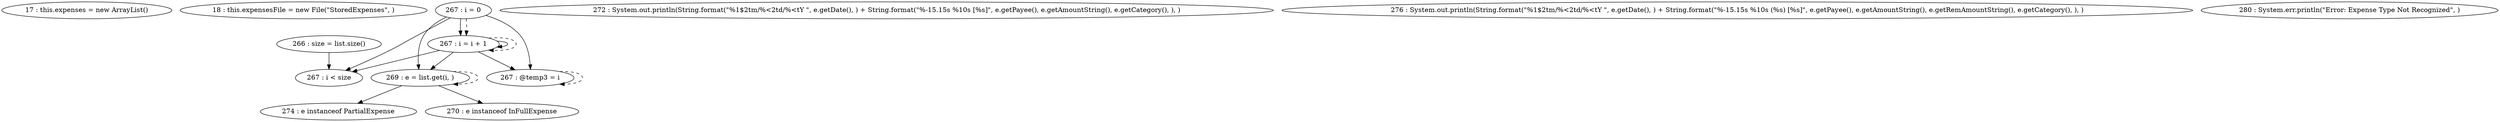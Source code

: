 digraph G {
"17 : this.expenses = new ArrayList()"
"18 : this.expensesFile = new File(\"StoredExpenses\", )"
"266 : size = list.size()"
"266 : size = list.size()" -> "267 : i < size"
"267 : i = 0"
"267 : i = 0" -> "267 : i = i + 1"
"267 : i = 0" -> "267 : @temp3 = i"
"267 : i = 0" -> "269 : e = list.get(i, )"
"267 : i = 0" -> "267 : i < size"
"267 : i = 0" -> "267 : i = i + 1" [style=dashed]
"267 : i < size"
"269 : e = list.get(i, )"
"269 : e = list.get(i, )" -> "274 : e instanceof PartialExpense"
"269 : e = list.get(i, )" -> "270 : e instanceof InFullExpense"
"269 : e = list.get(i, )" -> "269 : e = list.get(i, )" [style=dashed]
"270 : e instanceof InFullExpense"
"272 : System.out.println(String.format(\"%1$2tm/%<2td/%<tY \", e.getDate(), ) + String.format(\"%-15.15s %10s [%s]\", e.getPayee(), e.getAmountString(), e.getCategory(), ), )"
"274 : e instanceof PartialExpense"
"276 : System.out.println(String.format(\"%1$2tm/%<2td/%<tY \", e.getDate(), ) + String.format(\"%-15.15s %10s (%s) [%s]\", e.getPayee(), e.getAmountString(), e.getRemAmountString(), e.getCategory(), ), )"
"280 : System.err.println(\"Error: Expense Type Not Recognized\", )"
"267 : @temp3 = i"
"267 : @temp3 = i" -> "267 : @temp3 = i" [style=dashed]
"267 : i = i + 1"
"267 : i = i + 1" -> "267 : i = i + 1"
"267 : i = i + 1" -> "267 : @temp3 = i"
"267 : i = i + 1" -> "269 : e = list.get(i, )"
"267 : i = i + 1" -> "267 : i < size"
"267 : i = i + 1" -> "267 : i = i + 1" [style=dashed]
}